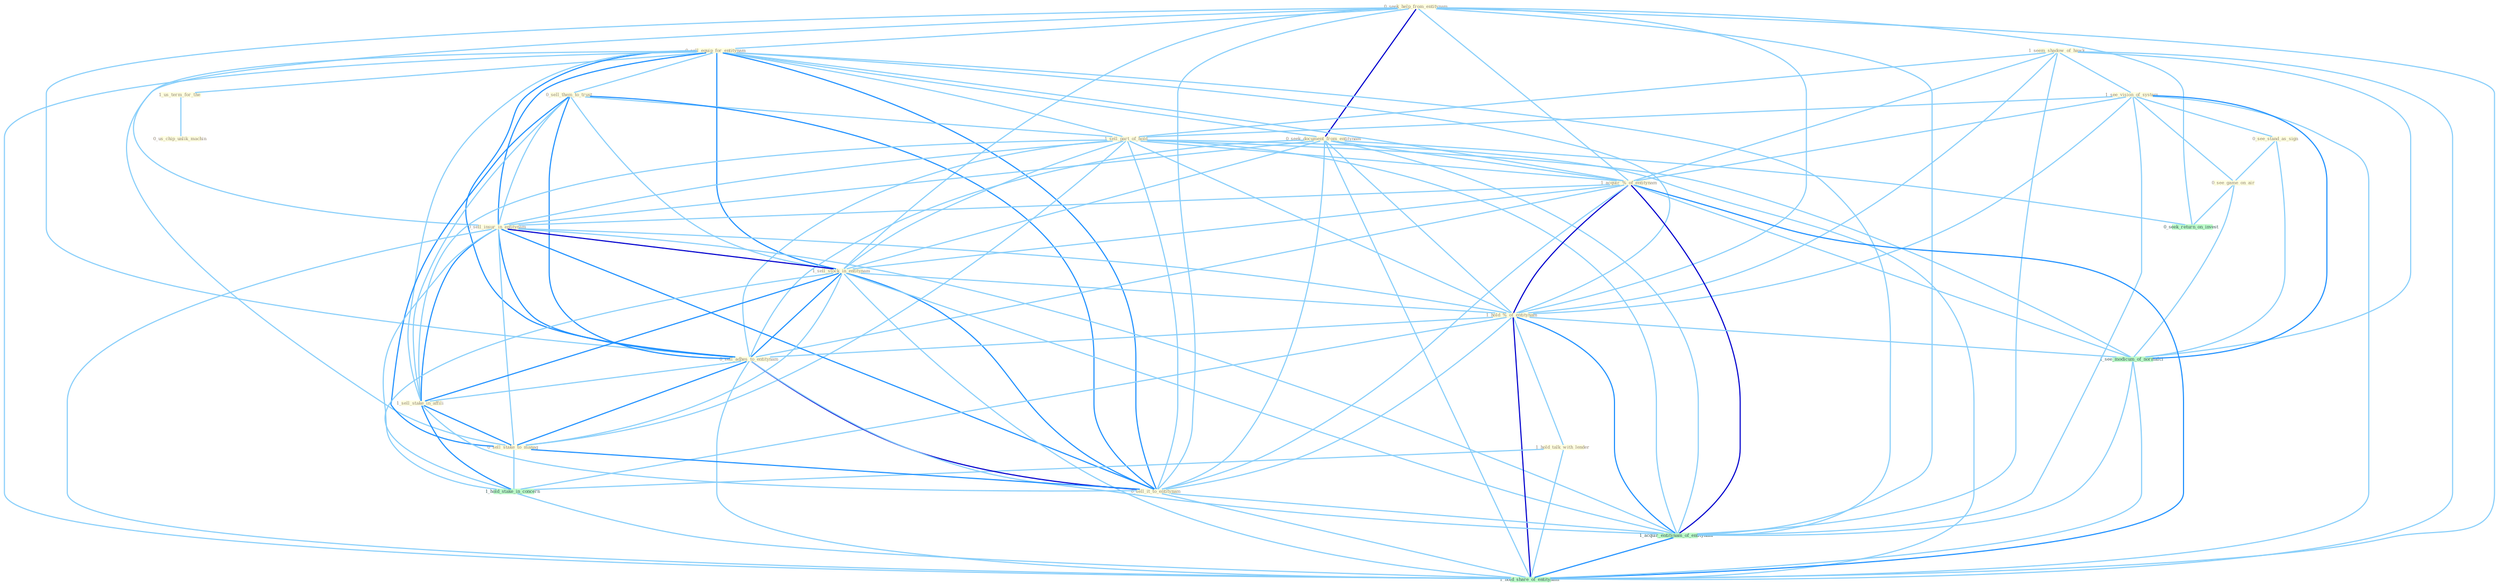 Graph G{ 
    node
    [shape=polygon,style=filled,width=.5,height=.06,color="#BDFCC9",fixedsize=true,fontsize=4,
    fontcolor="#2f4f4f"];
    {node
    [color="#ffffe0", fontcolor="#8b7d6b"] "0_seek_help_from_entitynam " "0_sell_equip_for_entitynam " "1_seem_shadow_of_hawk " "1_see_vision_of_system " "1_us_term_for_the " "0_sell_them_to_trust " "1_sell_part_of_hold " "0_see_stand_as_sign " "0_seek_document_from_entitynam " "0_us_chip_unlik_machin " "0_see_game_on_air " "1_acquir_%_of_entitynam " "0_sell_insur_in_entitynam " "1_sell_stock_in_entitynam " "1_hold_%_of_entitynam " "1_hold_talk_with_lender " "0_sell_adhes_to_entitynam " "1_sell_stake_in_affili " "0_sell_stake_to_manag " "0_sell_it_to_entitynam "}
{node [color="#fff0f5", fontcolor="#b22222"]}
edge [color="#B0E2FF"];

	"0_seek_help_from_entitynam " -- "0_sell_equip_for_entitynam " [w="1", color="#87cefa" ];
	"0_seek_help_from_entitynam " -- "0_seek_document_from_entitynam " [w="3", color="#0000cd" , len=0.6];
	"0_seek_help_from_entitynam " -- "1_acquir_%_of_entitynam " [w="1", color="#87cefa" ];
	"0_seek_help_from_entitynam " -- "0_sell_insur_in_entitynam " [w="1", color="#87cefa" ];
	"0_seek_help_from_entitynam " -- "1_sell_stock_in_entitynam " [w="1", color="#87cefa" ];
	"0_seek_help_from_entitynam " -- "1_hold_%_of_entitynam " [w="1", color="#87cefa" ];
	"0_seek_help_from_entitynam " -- "0_sell_adhes_to_entitynam " [w="1", color="#87cefa" ];
	"0_seek_help_from_entitynam " -- "0_sell_it_to_entitynam " [w="1", color="#87cefa" ];
	"0_seek_help_from_entitynam " -- "0_seek_return_on_invest " [w="1", color="#87cefa" ];
	"0_seek_help_from_entitynam " -- "1_acquir_entitynam_of_entitynam " [w="1", color="#87cefa" ];
	"0_seek_help_from_entitynam " -- "1_hold_share_of_entitynam " [w="1", color="#87cefa" ];
	"0_sell_equip_for_entitynam " -- "1_us_term_for_the " [w="1", color="#87cefa" ];
	"0_sell_equip_for_entitynam " -- "0_sell_them_to_trust " [w="1", color="#87cefa" ];
	"0_sell_equip_for_entitynam " -- "1_sell_part_of_hold " [w="1", color="#87cefa" ];
	"0_sell_equip_for_entitynam " -- "0_seek_document_from_entitynam " [w="1", color="#87cefa" ];
	"0_sell_equip_for_entitynam " -- "1_acquir_%_of_entitynam " [w="1", color="#87cefa" ];
	"0_sell_equip_for_entitynam " -- "0_sell_insur_in_entitynam " [w="2", color="#1e90ff" , len=0.8];
	"0_sell_equip_for_entitynam " -- "1_sell_stock_in_entitynam " [w="2", color="#1e90ff" , len=0.8];
	"0_sell_equip_for_entitynam " -- "1_hold_%_of_entitynam " [w="1", color="#87cefa" ];
	"0_sell_equip_for_entitynam " -- "0_sell_adhes_to_entitynam " [w="2", color="#1e90ff" , len=0.8];
	"0_sell_equip_for_entitynam " -- "1_sell_stake_in_affili " [w="1", color="#87cefa" ];
	"0_sell_equip_for_entitynam " -- "0_sell_stake_to_manag " [w="1", color="#87cefa" ];
	"0_sell_equip_for_entitynam " -- "0_sell_it_to_entitynam " [w="2", color="#1e90ff" , len=0.8];
	"0_sell_equip_for_entitynam " -- "1_acquir_entitynam_of_entitynam " [w="1", color="#87cefa" ];
	"0_sell_equip_for_entitynam " -- "1_hold_share_of_entitynam " [w="1", color="#87cefa" ];
	"1_seem_shadow_of_hawk " -- "1_see_vision_of_system " [w="1", color="#87cefa" ];
	"1_seem_shadow_of_hawk " -- "1_sell_part_of_hold " [w="1", color="#87cefa" ];
	"1_seem_shadow_of_hawk " -- "1_acquir_%_of_entitynam " [w="1", color="#87cefa" ];
	"1_seem_shadow_of_hawk " -- "1_hold_%_of_entitynam " [w="1", color="#87cefa" ];
	"1_seem_shadow_of_hawk " -- "1_see_modicum_of_normalci " [w="1", color="#87cefa" ];
	"1_seem_shadow_of_hawk " -- "1_acquir_entitynam_of_entitynam " [w="1", color="#87cefa" ];
	"1_seem_shadow_of_hawk " -- "1_hold_share_of_entitynam " [w="1", color="#87cefa" ];
	"1_see_vision_of_system " -- "1_sell_part_of_hold " [w="1", color="#87cefa" ];
	"1_see_vision_of_system " -- "0_see_stand_as_sign " [w="1", color="#87cefa" ];
	"1_see_vision_of_system " -- "0_see_game_on_air " [w="1", color="#87cefa" ];
	"1_see_vision_of_system " -- "1_acquir_%_of_entitynam " [w="1", color="#87cefa" ];
	"1_see_vision_of_system " -- "1_hold_%_of_entitynam " [w="1", color="#87cefa" ];
	"1_see_vision_of_system " -- "1_see_modicum_of_normalci " [w="2", color="#1e90ff" , len=0.8];
	"1_see_vision_of_system " -- "1_acquir_entitynam_of_entitynam " [w="1", color="#87cefa" ];
	"1_see_vision_of_system " -- "1_hold_share_of_entitynam " [w="1", color="#87cefa" ];
	"1_us_term_for_the " -- "0_us_chip_unlik_machin " [w="1", color="#87cefa" ];
	"0_sell_them_to_trust " -- "1_sell_part_of_hold " [w="1", color="#87cefa" ];
	"0_sell_them_to_trust " -- "0_sell_insur_in_entitynam " [w="1", color="#87cefa" ];
	"0_sell_them_to_trust " -- "1_sell_stock_in_entitynam " [w="1", color="#87cefa" ];
	"0_sell_them_to_trust " -- "0_sell_adhes_to_entitynam " [w="2", color="#1e90ff" , len=0.8];
	"0_sell_them_to_trust " -- "1_sell_stake_in_affili " [w="1", color="#87cefa" ];
	"0_sell_them_to_trust " -- "0_sell_stake_to_manag " [w="2", color="#1e90ff" , len=0.8];
	"0_sell_them_to_trust " -- "0_sell_it_to_entitynam " [w="2", color="#1e90ff" , len=0.8];
	"1_sell_part_of_hold " -- "1_acquir_%_of_entitynam " [w="1", color="#87cefa" ];
	"1_sell_part_of_hold " -- "0_sell_insur_in_entitynam " [w="1", color="#87cefa" ];
	"1_sell_part_of_hold " -- "1_sell_stock_in_entitynam " [w="1", color="#87cefa" ];
	"1_sell_part_of_hold " -- "1_hold_%_of_entitynam " [w="1", color="#87cefa" ];
	"1_sell_part_of_hold " -- "0_sell_adhes_to_entitynam " [w="1", color="#87cefa" ];
	"1_sell_part_of_hold " -- "1_sell_stake_in_affili " [w="1", color="#87cefa" ];
	"1_sell_part_of_hold " -- "0_sell_stake_to_manag " [w="1", color="#87cefa" ];
	"1_sell_part_of_hold " -- "0_sell_it_to_entitynam " [w="1", color="#87cefa" ];
	"1_sell_part_of_hold " -- "1_see_modicum_of_normalci " [w="1", color="#87cefa" ];
	"1_sell_part_of_hold " -- "1_acquir_entitynam_of_entitynam " [w="1", color="#87cefa" ];
	"1_sell_part_of_hold " -- "1_hold_share_of_entitynam " [w="1", color="#87cefa" ];
	"0_see_stand_as_sign " -- "0_see_game_on_air " [w="1", color="#87cefa" ];
	"0_see_stand_as_sign " -- "1_see_modicum_of_normalci " [w="1", color="#87cefa" ];
	"0_seek_document_from_entitynam " -- "1_acquir_%_of_entitynam " [w="1", color="#87cefa" ];
	"0_seek_document_from_entitynam " -- "0_sell_insur_in_entitynam " [w="1", color="#87cefa" ];
	"0_seek_document_from_entitynam " -- "1_sell_stock_in_entitynam " [w="1", color="#87cefa" ];
	"0_seek_document_from_entitynam " -- "1_hold_%_of_entitynam " [w="1", color="#87cefa" ];
	"0_seek_document_from_entitynam " -- "0_sell_adhes_to_entitynam " [w="1", color="#87cefa" ];
	"0_seek_document_from_entitynam " -- "0_sell_it_to_entitynam " [w="1", color="#87cefa" ];
	"0_seek_document_from_entitynam " -- "0_seek_return_on_invest " [w="1", color="#87cefa" ];
	"0_seek_document_from_entitynam " -- "1_acquir_entitynam_of_entitynam " [w="1", color="#87cefa" ];
	"0_seek_document_from_entitynam " -- "1_hold_share_of_entitynam " [w="1", color="#87cefa" ];
	"0_see_game_on_air " -- "0_seek_return_on_invest " [w="1", color="#87cefa" ];
	"0_see_game_on_air " -- "1_see_modicum_of_normalci " [w="1", color="#87cefa" ];
	"1_acquir_%_of_entitynam " -- "0_sell_insur_in_entitynam " [w="1", color="#87cefa" ];
	"1_acquir_%_of_entitynam " -- "1_sell_stock_in_entitynam " [w="1", color="#87cefa" ];
	"1_acquir_%_of_entitynam " -- "1_hold_%_of_entitynam " [w="3", color="#0000cd" , len=0.6];
	"1_acquir_%_of_entitynam " -- "0_sell_adhes_to_entitynam " [w="1", color="#87cefa" ];
	"1_acquir_%_of_entitynam " -- "0_sell_it_to_entitynam " [w="1", color="#87cefa" ];
	"1_acquir_%_of_entitynam " -- "1_see_modicum_of_normalci " [w="1", color="#87cefa" ];
	"1_acquir_%_of_entitynam " -- "1_acquir_entitynam_of_entitynam " [w="3", color="#0000cd" , len=0.6];
	"1_acquir_%_of_entitynam " -- "1_hold_share_of_entitynam " [w="2", color="#1e90ff" , len=0.8];
	"0_sell_insur_in_entitynam " -- "1_sell_stock_in_entitynam " [w="3", color="#0000cd" , len=0.6];
	"0_sell_insur_in_entitynam " -- "1_hold_%_of_entitynam " [w="1", color="#87cefa" ];
	"0_sell_insur_in_entitynam " -- "0_sell_adhes_to_entitynam " [w="2", color="#1e90ff" , len=0.8];
	"0_sell_insur_in_entitynam " -- "1_sell_stake_in_affili " [w="2", color="#1e90ff" , len=0.8];
	"0_sell_insur_in_entitynam " -- "0_sell_stake_to_manag " [w="1", color="#87cefa" ];
	"0_sell_insur_in_entitynam " -- "0_sell_it_to_entitynam " [w="2", color="#1e90ff" , len=0.8];
	"0_sell_insur_in_entitynam " -- "1_hold_stake_in_concern " [w="1", color="#87cefa" ];
	"0_sell_insur_in_entitynam " -- "1_acquir_entitynam_of_entitynam " [w="1", color="#87cefa" ];
	"0_sell_insur_in_entitynam " -- "1_hold_share_of_entitynam " [w="1", color="#87cefa" ];
	"1_sell_stock_in_entitynam " -- "1_hold_%_of_entitynam " [w="1", color="#87cefa" ];
	"1_sell_stock_in_entitynam " -- "0_sell_adhes_to_entitynam " [w="2", color="#1e90ff" , len=0.8];
	"1_sell_stock_in_entitynam " -- "1_sell_stake_in_affili " [w="2", color="#1e90ff" , len=0.8];
	"1_sell_stock_in_entitynam " -- "0_sell_stake_to_manag " [w="1", color="#87cefa" ];
	"1_sell_stock_in_entitynam " -- "0_sell_it_to_entitynam " [w="2", color="#1e90ff" , len=0.8];
	"1_sell_stock_in_entitynam " -- "1_hold_stake_in_concern " [w="1", color="#87cefa" ];
	"1_sell_stock_in_entitynam " -- "1_acquir_entitynam_of_entitynam " [w="1", color="#87cefa" ];
	"1_sell_stock_in_entitynam " -- "1_hold_share_of_entitynam " [w="1", color="#87cefa" ];
	"1_hold_%_of_entitynam " -- "1_hold_talk_with_lender " [w="1", color="#87cefa" ];
	"1_hold_%_of_entitynam " -- "0_sell_adhes_to_entitynam " [w="1", color="#87cefa" ];
	"1_hold_%_of_entitynam " -- "0_sell_it_to_entitynam " [w="1", color="#87cefa" ];
	"1_hold_%_of_entitynam " -- "1_hold_stake_in_concern " [w="1", color="#87cefa" ];
	"1_hold_%_of_entitynam " -- "1_see_modicum_of_normalci " [w="1", color="#87cefa" ];
	"1_hold_%_of_entitynam " -- "1_acquir_entitynam_of_entitynam " [w="2", color="#1e90ff" , len=0.8];
	"1_hold_%_of_entitynam " -- "1_hold_share_of_entitynam " [w="3", color="#0000cd" , len=0.6];
	"1_hold_talk_with_lender " -- "1_hold_stake_in_concern " [w="1", color="#87cefa" ];
	"1_hold_talk_with_lender " -- "1_hold_share_of_entitynam " [w="1", color="#87cefa" ];
	"0_sell_adhes_to_entitynam " -- "1_sell_stake_in_affili " [w="1", color="#87cefa" ];
	"0_sell_adhes_to_entitynam " -- "0_sell_stake_to_manag " [w="2", color="#1e90ff" , len=0.8];
	"0_sell_adhes_to_entitynam " -- "0_sell_it_to_entitynam " [w="3", color="#0000cd" , len=0.6];
	"0_sell_adhes_to_entitynam " -- "1_acquir_entitynam_of_entitynam " [w="1", color="#87cefa" ];
	"0_sell_adhes_to_entitynam " -- "1_hold_share_of_entitynam " [w="1", color="#87cefa" ];
	"1_sell_stake_in_affili " -- "0_sell_stake_to_manag " [w="2", color="#1e90ff" , len=0.8];
	"1_sell_stake_in_affili " -- "0_sell_it_to_entitynam " [w="1", color="#87cefa" ];
	"1_sell_stake_in_affili " -- "1_hold_stake_in_concern " [w="2", color="#1e90ff" , len=0.8];
	"0_sell_stake_to_manag " -- "0_sell_it_to_entitynam " [w="2", color="#1e90ff" , len=0.8];
	"0_sell_stake_to_manag " -- "1_hold_stake_in_concern " [w="1", color="#87cefa" ];
	"0_sell_it_to_entitynam " -- "1_acquir_entitynam_of_entitynam " [w="1", color="#87cefa" ];
	"0_sell_it_to_entitynam " -- "1_hold_share_of_entitynam " [w="1", color="#87cefa" ];
	"1_hold_stake_in_concern " -- "1_hold_share_of_entitynam " [w="1", color="#87cefa" ];
	"1_see_modicum_of_normalci " -- "1_acquir_entitynam_of_entitynam " [w="1", color="#87cefa" ];
	"1_see_modicum_of_normalci " -- "1_hold_share_of_entitynam " [w="1", color="#87cefa" ];
	"1_acquir_entitynam_of_entitynam " -- "1_hold_share_of_entitynam " [w="2", color="#1e90ff" , len=0.8];
}